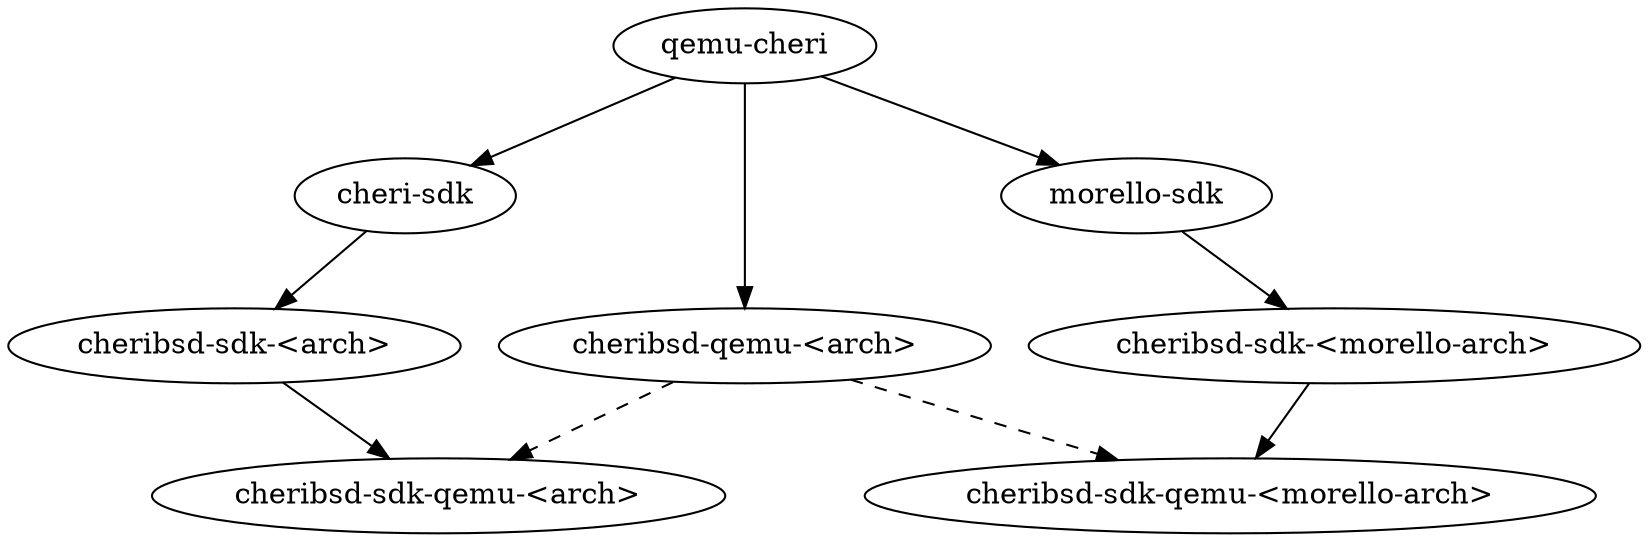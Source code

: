 digraph {
	"qemu-cheri" -> "cheri-sdk"
	"qemu-cheri" -> "morello-sdk"
	"cheri-sdk" -> "cheribsd-sdk-<arch>"
	"morello-sdk" -> "cheribsd-sdk-<morello-arch>"
	"qemu-cheri" -> "cheribsd-qemu-<arch>"
	"cheribsd-sdk-<arch>" -> "cheribsd-sdk-qemu-<arch>"
	"cheribsd-qemu-<arch>" -> "cheribsd-sdk-qemu-<arch>" [style=dashed]
	"cheribsd-sdk-<morello-arch>" -> "cheribsd-sdk-qemu-<morello-arch>"
	"cheribsd-qemu-<arch>" -> "cheribsd-sdk-qemu-<morello-arch>" [style=dashed]
}
